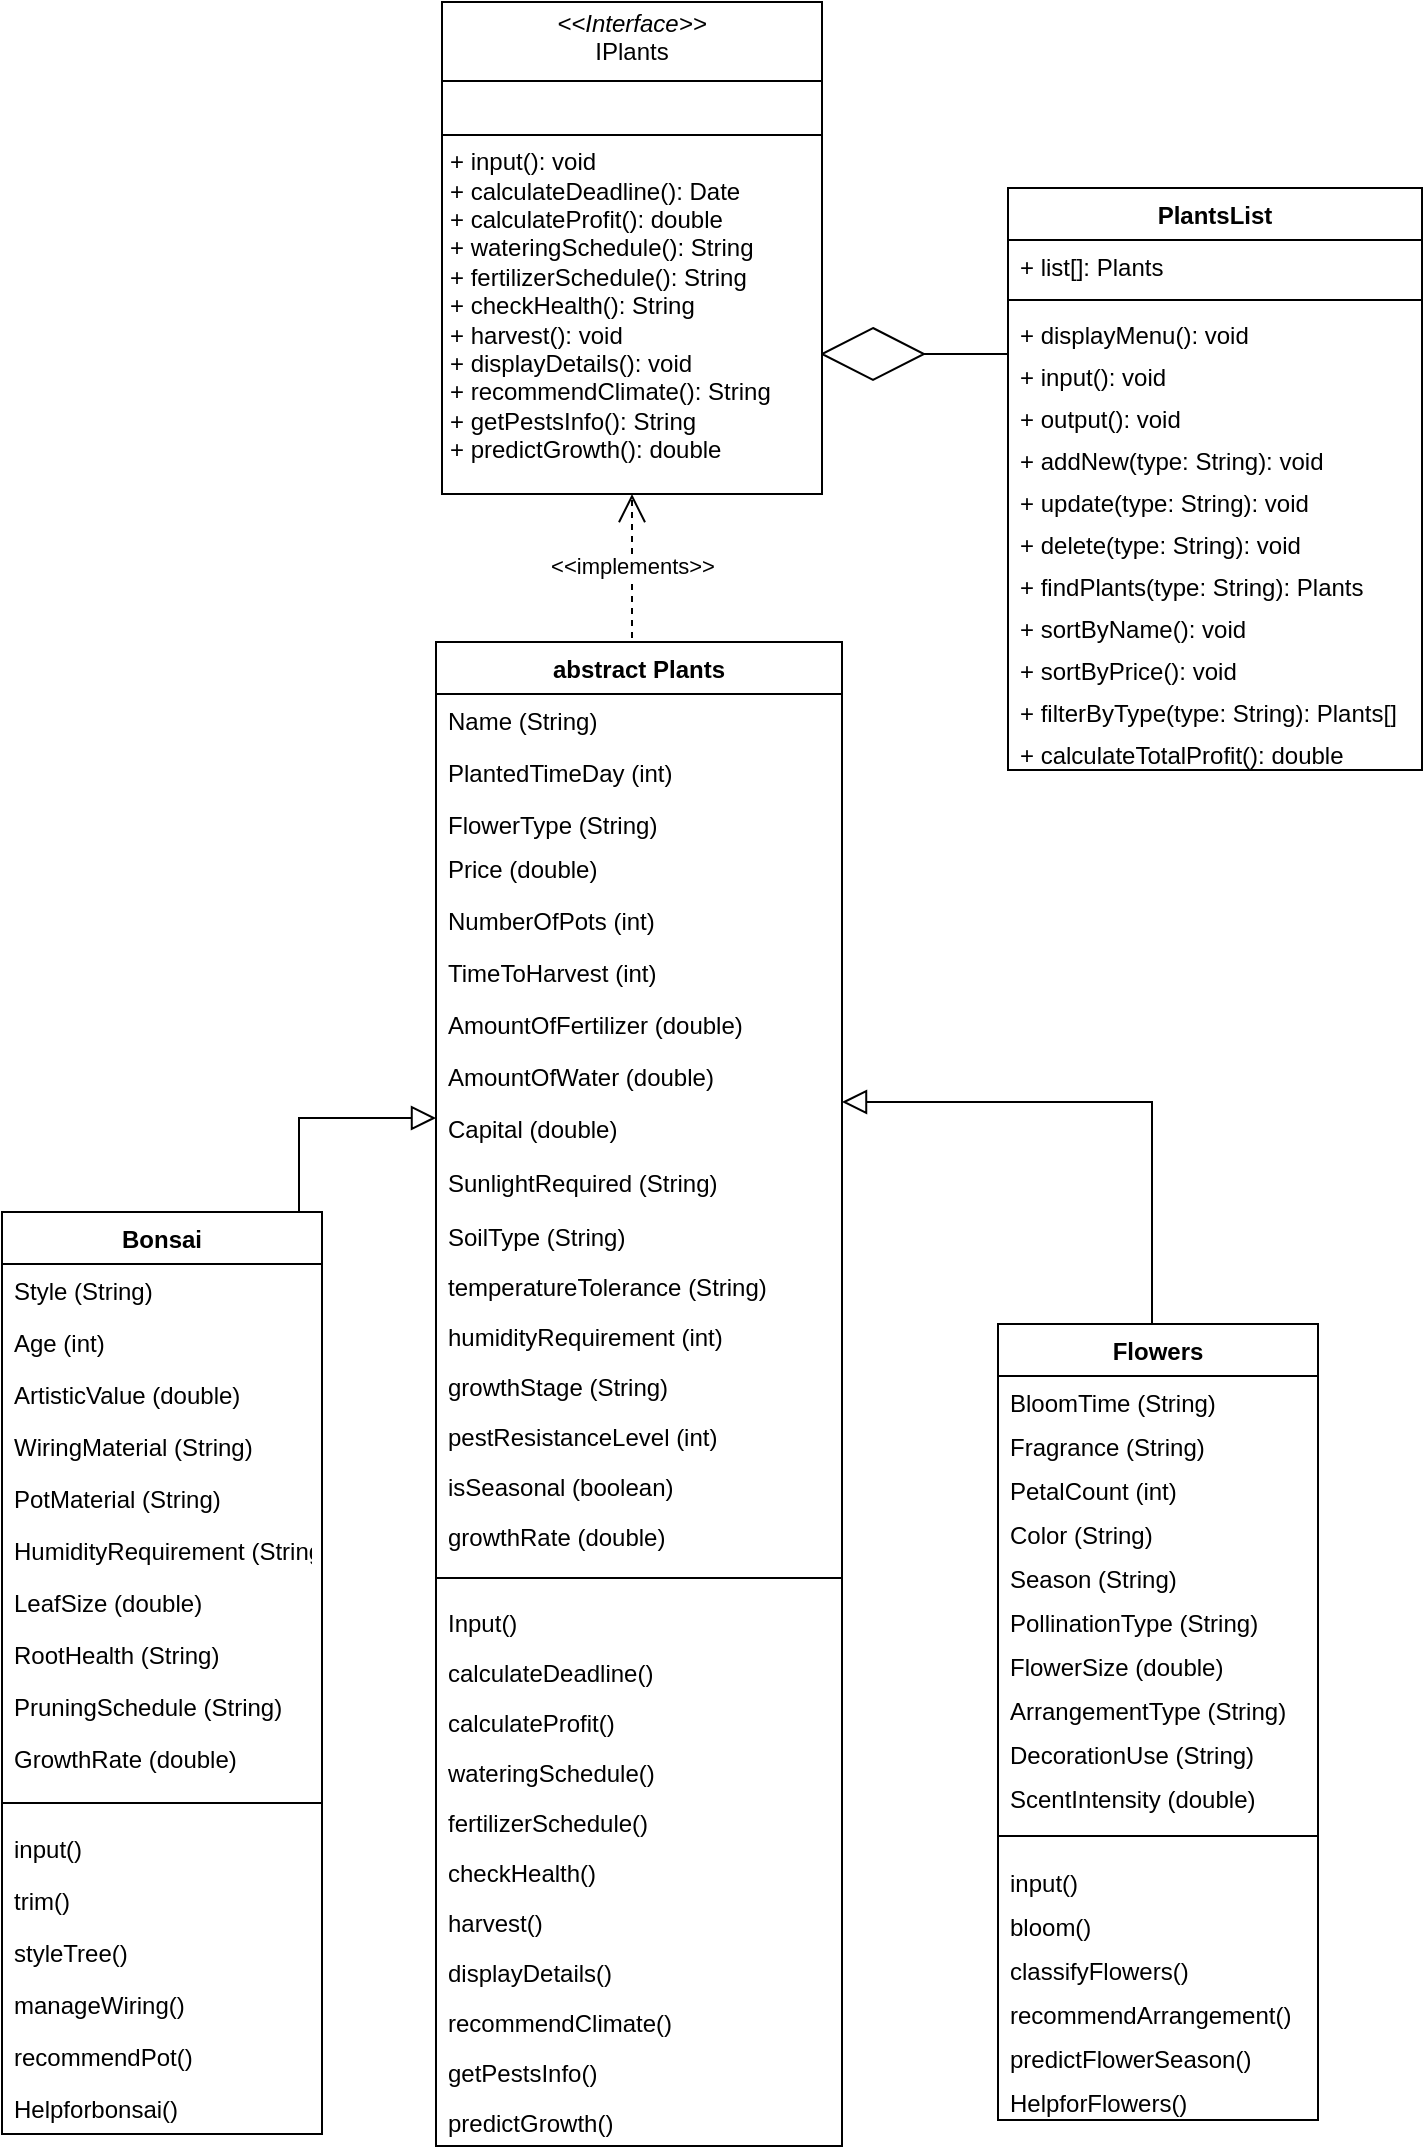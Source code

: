 <mxfile version="25.0.3">
  <diagram id="C5RBs43oDa-KdzZeNtuy" name="Page-1">
    <mxGraphModel dx="1434" dy="772" grid="0" gridSize="10" guides="1" tooltips="1" connect="1" arrows="1" fold="1" page="1" pageScale="1" pageWidth="827" pageHeight="1169" math="0" shadow="0">
      <root>
        <mxCell id="WIyWlLk6GJQsqaUBKTNV-0" />
        <mxCell id="WIyWlLk6GJQsqaUBKTNV-1" parent="WIyWlLk6GJQsqaUBKTNV-0" />
        <mxCell id="zkfFHV4jXpPFQw0GAbJ--0" value="abstract Plants" style="swimlane;fontStyle=1;align=center;verticalAlign=top;childLayout=stackLayout;horizontal=1;startSize=26;horizontalStack=0;resizeParent=1;resizeLast=0;collapsible=1;marginBottom=0;rounded=0;shadow=0;strokeWidth=1;" parent="WIyWlLk6GJQsqaUBKTNV-1" vertex="1">
          <mxGeometry x="323" y="329" width="203" height="752" as="geometry">
            <mxRectangle x="230" y="140" width="160" height="26" as="alternateBounds" />
          </mxGeometry>
        </mxCell>
        <mxCell id="zkfFHV4jXpPFQw0GAbJ--1" value="Name (String)" style="text;align=left;verticalAlign=top;spacingLeft=4;spacingRight=4;overflow=hidden;rotatable=0;points=[[0,0.5],[1,0.5]];portConstraint=eastwest;" parent="zkfFHV4jXpPFQw0GAbJ--0" vertex="1">
          <mxGeometry y="26" width="203" height="26" as="geometry" />
        </mxCell>
        <mxCell id="zkfFHV4jXpPFQw0GAbJ--2" value="PlantedTimeDay (int)" style="text;align=left;verticalAlign=top;spacingLeft=4;spacingRight=4;overflow=hidden;rotatable=0;points=[[0,0.5],[1,0.5]];portConstraint=eastwest;rounded=0;shadow=0;html=0;" parent="zkfFHV4jXpPFQw0GAbJ--0" vertex="1">
          <mxGeometry y="52" width="203" height="26" as="geometry" />
        </mxCell>
        <mxCell id="zkfFHV4jXpPFQw0GAbJ--3" value="FlowerType (String)" style="text;align=left;verticalAlign=top;spacingLeft=4;spacingRight=4;overflow=hidden;rotatable=0;points=[[0,0.5],[1,0.5]];portConstraint=eastwest;rounded=0;shadow=0;html=0;" parent="zkfFHV4jXpPFQw0GAbJ--0" vertex="1">
          <mxGeometry y="78" width="203" height="22" as="geometry" />
        </mxCell>
        <mxCell id="0blY4glMkXWYJb0Q8uVL-5" value="Price (double)" style="text;align=left;verticalAlign=top;spacingLeft=4;spacingRight=4;overflow=hidden;rotatable=0;points=[[0,0.5],[1,0.5]];portConstraint=eastwest;" parent="zkfFHV4jXpPFQw0GAbJ--0" vertex="1">
          <mxGeometry y="100" width="203" height="26" as="geometry" />
        </mxCell>
        <mxCell id="0blY4glMkXWYJb0Q8uVL-6" value="NumberOfPots (int)" style="text;align=left;verticalAlign=top;spacingLeft=4;spacingRight=4;overflow=hidden;rotatable=0;points=[[0,0.5],[1,0.5]];portConstraint=eastwest;" parent="zkfFHV4jXpPFQw0GAbJ--0" vertex="1">
          <mxGeometry y="126" width="203" height="26" as="geometry" />
        </mxCell>
        <mxCell id="zkfFHV4jXpPFQw0GAbJ--5" value="TimeToHarvest (int)" style="text;align=left;verticalAlign=top;spacingLeft=4;spacingRight=4;overflow=hidden;rotatable=0;points=[[0,0.5],[1,0.5]];portConstraint=eastwest;" parent="zkfFHV4jXpPFQw0GAbJ--0" vertex="1">
          <mxGeometry y="152" width="203" height="26" as="geometry" />
        </mxCell>
        <mxCell id="0blY4glMkXWYJb0Q8uVL-9" value="AmountOfFertilizer (double)" style="text;align=left;verticalAlign=top;spacingLeft=4;spacingRight=4;overflow=hidden;rotatable=0;points=[[0,0.5],[1,0.5]];portConstraint=eastwest;" parent="zkfFHV4jXpPFQw0GAbJ--0" vertex="1">
          <mxGeometry y="178" width="203" height="26" as="geometry" />
        </mxCell>
        <mxCell id="0blY4glMkXWYJb0Q8uVL-10" value="AmountOfWater (double)" style="text;align=left;verticalAlign=top;spacingLeft=4;spacingRight=4;overflow=hidden;rotatable=0;points=[[0,0.5],[1,0.5]];portConstraint=eastwest;" parent="zkfFHV4jXpPFQw0GAbJ--0" vertex="1">
          <mxGeometry y="204" width="203" height="26" as="geometry" />
        </mxCell>
        <mxCell id="0blY4glMkXWYJb0Q8uVL-11" value="Capital (double)" style="text;align=left;verticalAlign=top;spacingLeft=4;spacingRight=4;overflow=hidden;rotatable=0;points=[[0,0.5],[1,0.5]];portConstraint=eastwest;" parent="zkfFHV4jXpPFQw0GAbJ--0" vertex="1">
          <mxGeometry y="230" width="203" height="27" as="geometry" />
        </mxCell>
        <mxCell id="0blY4glMkXWYJb0Q8uVL-17" value="SunlightRequired (String)" style="text;align=left;verticalAlign=top;spacingLeft=4;spacingRight=4;overflow=hidden;rotatable=0;points=[[0,0.5],[1,0.5]];portConstraint=eastwest;" parent="zkfFHV4jXpPFQw0GAbJ--0" vertex="1">
          <mxGeometry y="257" width="203" height="27" as="geometry" />
        </mxCell>
        <mxCell id="0blY4glMkXWYJb0Q8uVL-18" value="SoilType (String)" style="text;align=left;verticalAlign=top;spacingLeft=4;spacingRight=4;overflow=hidden;rotatable=0;points=[[0,0.5],[1,0.5]];portConstraint=eastwest;" parent="zkfFHV4jXpPFQw0GAbJ--0" vertex="1">
          <mxGeometry y="284" width="203" height="25" as="geometry" />
        </mxCell>
        <mxCell id="3x6paTQ0wXQWtUtPh2AK-0" value="temperatureTolerance (String)" style="text;align=left;verticalAlign=top;spacingLeft=4;spacingRight=4;overflow=hidden;rotatable=0;points=[[0,0.5],[1,0.5]];portConstraint=eastwest;" parent="zkfFHV4jXpPFQw0GAbJ--0" vertex="1">
          <mxGeometry y="309" width="203" height="25" as="geometry" />
        </mxCell>
        <mxCell id="3x6paTQ0wXQWtUtPh2AK-1" value="humidityRequirement (int)" style="text;align=left;verticalAlign=top;spacingLeft=4;spacingRight=4;overflow=hidden;rotatable=0;points=[[0,0.5],[1,0.5]];portConstraint=eastwest;" parent="zkfFHV4jXpPFQw0GAbJ--0" vertex="1">
          <mxGeometry y="334" width="203" height="25" as="geometry" />
        </mxCell>
        <mxCell id="3x6paTQ0wXQWtUtPh2AK-2" value="growthStage (String)" style="text;align=left;verticalAlign=top;spacingLeft=4;spacingRight=4;overflow=hidden;rotatable=0;points=[[0,0.5],[1,0.5]];portConstraint=eastwest;" parent="zkfFHV4jXpPFQw0GAbJ--0" vertex="1">
          <mxGeometry y="359" width="203" height="25" as="geometry" />
        </mxCell>
        <mxCell id="3x6paTQ0wXQWtUtPh2AK-3" value="pestResistanceLevel (int)" style="text;align=left;verticalAlign=top;spacingLeft=4;spacingRight=4;overflow=hidden;rotatable=0;points=[[0,0.5],[1,0.5]];portConstraint=eastwest;" parent="zkfFHV4jXpPFQw0GAbJ--0" vertex="1">
          <mxGeometry y="384" width="203" height="25" as="geometry" />
        </mxCell>
        <mxCell id="3x6paTQ0wXQWtUtPh2AK-4" value="isSeasonal (boolean)" style="text;align=left;verticalAlign=top;spacingLeft=4;spacingRight=4;overflow=hidden;rotatable=0;points=[[0,0.5],[1,0.5]];portConstraint=eastwest;" parent="zkfFHV4jXpPFQw0GAbJ--0" vertex="1">
          <mxGeometry y="409" width="203" height="25" as="geometry" />
        </mxCell>
        <mxCell id="3x6paTQ0wXQWtUtPh2AK-5" value="growthRate (double)" style="text;align=left;verticalAlign=top;spacingLeft=4;spacingRight=4;overflow=hidden;rotatable=0;points=[[0,0.5],[1,0.5]];portConstraint=eastwest;" parent="zkfFHV4jXpPFQw0GAbJ--0" vertex="1">
          <mxGeometry y="434" width="203" height="25" as="geometry" />
        </mxCell>
        <mxCell id="zkfFHV4jXpPFQw0GAbJ--4" value="" style="line;html=1;strokeWidth=1;align=left;verticalAlign=middle;spacingTop=-1;spacingLeft=3;spacingRight=3;rotatable=1;labelPosition=right;points=[];portConstraint=eastwest;movable=1;resizable=1;deletable=1;editable=1;locked=0;connectable=1;" parent="zkfFHV4jXpPFQw0GAbJ--0" vertex="1">
          <mxGeometry y="459" width="203" height="18" as="geometry" />
        </mxCell>
        <mxCell id="0blY4glMkXWYJb0Q8uVL-40" value="Input()" style="text;align=left;verticalAlign=top;spacingLeft=4;spacingRight=4;overflow=hidden;rotatable=0;points=[[0,0.5],[1,0.5]];portConstraint=eastwest;" parent="zkfFHV4jXpPFQw0GAbJ--0" vertex="1">
          <mxGeometry y="477" width="203" height="25" as="geometry" />
        </mxCell>
        <mxCell id="0blY4glMkXWYJb0Q8uVL-19" value="calculateDeadline()" style="text;align=left;verticalAlign=top;spacingLeft=4;spacingRight=4;overflow=hidden;rotatable=0;points=[[0,0.5],[1,0.5]];portConstraint=eastwest;" parent="zkfFHV4jXpPFQw0GAbJ--0" vertex="1">
          <mxGeometry y="502" width="203" height="25" as="geometry" />
        </mxCell>
        <mxCell id="0blY4glMkXWYJb0Q8uVL-20" value="calculateProfit()" style="text;align=left;verticalAlign=top;spacingLeft=4;spacingRight=4;overflow=hidden;rotatable=0;points=[[0,0.5],[1,0.5]];portConstraint=eastwest;" parent="zkfFHV4jXpPFQw0GAbJ--0" vertex="1">
          <mxGeometry y="527" width="203" height="25" as="geometry" />
        </mxCell>
        <mxCell id="0blY4glMkXWYJb0Q8uVL-21" value="wateringSchedule()" style="text;align=left;verticalAlign=top;spacingLeft=4;spacingRight=4;overflow=hidden;rotatable=0;points=[[0,0.5],[1,0.5]];portConstraint=eastwest;" parent="zkfFHV4jXpPFQw0GAbJ--0" vertex="1">
          <mxGeometry y="552" width="203" height="25" as="geometry" />
        </mxCell>
        <mxCell id="0blY4glMkXWYJb0Q8uVL-22" value="fertilizerSchedule()" style="text;align=left;verticalAlign=top;spacingLeft=4;spacingRight=4;overflow=hidden;rotatable=0;points=[[0,0.5],[1,0.5]];portConstraint=eastwest;" parent="zkfFHV4jXpPFQw0GAbJ--0" vertex="1">
          <mxGeometry y="577" width="203" height="25" as="geometry" />
        </mxCell>
        <mxCell id="0blY4glMkXWYJb0Q8uVL-23" value="checkHealth()" style="text;align=left;verticalAlign=top;spacingLeft=4;spacingRight=4;overflow=hidden;rotatable=0;points=[[0,0.5],[1,0.5]];portConstraint=eastwest;" parent="zkfFHV4jXpPFQw0GAbJ--0" vertex="1">
          <mxGeometry y="602" width="203" height="25" as="geometry" />
        </mxCell>
        <mxCell id="0blY4glMkXWYJb0Q8uVL-24" value="harvest()" style="text;align=left;verticalAlign=top;spacingLeft=4;spacingRight=4;overflow=hidden;rotatable=0;points=[[0,0.5],[1,0.5]];portConstraint=eastwest;" parent="zkfFHV4jXpPFQw0GAbJ--0" vertex="1">
          <mxGeometry y="627" width="203" height="25" as="geometry" />
        </mxCell>
        <mxCell id="0blY4glMkXWYJb0Q8uVL-25" value="displayDetails()" style="text;align=left;verticalAlign=top;spacingLeft=4;spacingRight=4;overflow=hidden;rotatable=0;points=[[0,0.5],[1,0.5]];portConstraint=eastwest;" parent="zkfFHV4jXpPFQw0GAbJ--0" vertex="1">
          <mxGeometry y="652" width="203" height="25" as="geometry" />
        </mxCell>
        <mxCell id="0blY4glMkXWYJb0Q8uVL-26" value="recommendClimate()" style="text;align=left;verticalAlign=top;spacingLeft=4;spacingRight=4;overflow=hidden;rotatable=0;points=[[0,0.5],[1,0.5]];portConstraint=eastwest;" parent="zkfFHV4jXpPFQw0GAbJ--0" vertex="1">
          <mxGeometry y="677" width="203" height="25" as="geometry" />
        </mxCell>
        <mxCell id="0blY4glMkXWYJb0Q8uVL-27" value="getPestsInfo()" style="text;align=left;verticalAlign=top;spacingLeft=4;spacingRight=4;overflow=hidden;rotatable=0;points=[[0,0.5],[1,0.5]];portConstraint=eastwest;" parent="zkfFHV4jXpPFQw0GAbJ--0" vertex="1">
          <mxGeometry y="702" width="203" height="25" as="geometry" />
        </mxCell>
        <mxCell id="0blY4glMkXWYJb0Q8uVL-28" value="predictGrowth()" style="text;align=left;verticalAlign=top;spacingLeft=4;spacingRight=4;overflow=hidden;rotatable=0;points=[[0,0.5],[1,0.5]];portConstraint=eastwest;" parent="zkfFHV4jXpPFQw0GAbJ--0" vertex="1">
          <mxGeometry y="727" width="203" height="25" as="geometry" />
        </mxCell>
        <mxCell id="zkfFHV4jXpPFQw0GAbJ--6" value="Bonsai" style="swimlane;fontStyle=1;align=center;verticalAlign=top;childLayout=stackLayout;horizontal=1;startSize=26;horizontalStack=0;resizeParent=1;resizeLast=0;collapsible=1;marginBottom=0;rounded=0;shadow=0;strokeWidth=1;" parent="WIyWlLk6GJQsqaUBKTNV-1" vertex="1">
          <mxGeometry x="106" y="614" width="160" height="461" as="geometry">
            <mxRectangle x="130" y="380" width="160" height="26" as="alternateBounds" />
          </mxGeometry>
        </mxCell>
        <mxCell id="zkfFHV4jXpPFQw0GAbJ--7" value="Style (String)" style="text;align=left;verticalAlign=top;spacingLeft=4;spacingRight=4;overflow=hidden;rotatable=0;points=[[0,0.5],[1,0.5]];portConstraint=eastwest;" parent="zkfFHV4jXpPFQw0GAbJ--6" vertex="1">
          <mxGeometry y="26" width="160" height="26" as="geometry" />
        </mxCell>
        <mxCell id="zkfFHV4jXpPFQw0GAbJ--8" value="Age (int)" style="text;align=left;verticalAlign=top;spacingLeft=4;spacingRight=4;overflow=hidden;rotatable=0;points=[[0,0.5],[1,0.5]];portConstraint=eastwest;rounded=0;shadow=0;html=0;" parent="zkfFHV4jXpPFQw0GAbJ--6" vertex="1">
          <mxGeometry y="52" width="160" height="26" as="geometry" />
        </mxCell>
        <mxCell id="0blY4glMkXWYJb0Q8uVL-29" value="ArtisticValue (double)" style="text;align=left;verticalAlign=top;spacingLeft=4;spacingRight=4;overflow=hidden;rotatable=0;points=[[0,0.5],[1,0.5]];portConstraint=eastwest;rounded=0;shadow=0;html=0;" parent="zkfFHV4jXpPFQw0GAbJ--6" vertex="1">
          <mxGeometry y="78" width="160" height="26" as="geometry" />
        </mxCell>
        <mxCell id="0blY4glMkXWYJb0Q8uVL-31" value="WiringMaterial (String)" style="text;align=left;verticalAlign=top;spacingLeft=4;spacingRight=4;overflow=hidden;rotatable=0;points=[[0,0.5],[1,0.5]];portConstraint=eastwest;rounded=0;shadow=0;html=0;" parent="zkfFHV4jXpPFQw0GAbJ--6" vertex="1">
          <mxGeometry y="104" width="160" height="26" as="geometry" />
        </mxCell>
        <mxCell id="0blY4glMkXWYJb0Q8uVL-32" value="PotMaterial (String)" style="text;align=left;verticalAlign=top;spacingLeft=4;spacingRight=4;overflow=hidden;rotatable=0;points=[[0,0.5],[1,0.5]];portConstraint=eastwest;rounded=0;shadow=0;html=0;" parent="zkfFHV4jXpPFQw0GAbJ--6" vertex="1">
          <mxGeometry y="130" width="160" height="26" as="geometry" />
        </mxCell>
        <mxCell id="0blY4glMkXWYJb0Q8uVL-33" value="HumidityRequirement (String)" style="text;align=left;verticalAlign=top;spacingLeft=4;spacingRight=4;overflow=hidden;rotatable=0;points=[[0,0.5],[1,0.5]];portConstraint=eastwest;rounded=0;shadow=0;html=0;" parent="zkfFHV4jXpPFQw0GAbJ--6" vertex="1">
          <mxGeometry y="156" width="160" height="26" as="geometry" />
        </mxCell>
        <mxCell id="0blY4glMkXWYJb0Q8uVL-34" value="LeafSize (double)" style="text;align=left;verticalAlign=top;spacingLeft=4;spacingRight=4;overflow=hidden;rotatable=0;points=[[0,0.5],[1,0.5]];portConstraint=eastwest;rounded=0;shadow=0;html=0;" parent="zkfFHV4jXpPFQw0GAbJ--6" vertex="1">
          <mxGeometry y="182" width="160" height="26" as="geometry" />
        </mxCell>
        <mxCell id="0blY4glMkXWYJb0Q8uVL-35" value="RootHealth (String)" style="text;align=left;verticalAlign=top;spacingLeft=4;spacingRight=4;overflow=hidden;rotatable=0;points=[[0,0.5],[1,0.5]];portConstraint=eastwest;rounded=0;shadow=0;html=0;" parent="zkfFHV4jXpPFQw0GAbJ--6" vertex="1">
          <mxGeometry y="208" width="160" height="26" as="geometry" />
        </mxCell>
        <mxCell id="0blY4glMkXWYJb0Q8uVL-37" value="PruningSchedule (String)" style="text;align=left;verticalAlign=top;spacingLeft=4;spacingRight=4;overflow=hidden;rotatable=0;points=[[0,0.5],[1,0.5]];portConstraint=eastwest;rounded=0;shadow=0;html=0;" parent="zkfFHV4jXpPFQw0GAbJ--6" vertex="1">
          <mxGeometry y="234" width="160" height="26" as="geometry" />
        </mxCell>
        <mxCell id="0blY4glMkXWYJb0Q8uVL-36" value="GrowthRate (double)" style="text;align=left;verticalAlign=top;spacingLeft=4;spacingRight=4;overflow=hidden;rotatable=0;points=[[0,0.5],[1,0.5]];portConstraint=eastwest;rounded=0;shadow=0;html=0;" parent="zkfFHV4jXpPFQw0GAbJ--6" vertex="1">
          <mxGeometry y="260" width="160" height="26" as="geometry" />
        </mxCell>
        <mxCell id="zkfFHV4jXpPFQw0GAbJ--9" value="" style="line;html=1;strokeWidth=1;align=left;verticalAlign=middle;spacingTop=-1;spacingLeft=3;spacingRight=3;rotatable=0;labelPosition=right;points=[];portConstraint=eastwest;" parent="zkfFHV4jXpPFQw0GAbJ--6" vertex="1">
          <mxGeometry y="286" width="160" height="19" as="geometry" />
        </mxCell>
        <mxCell id="0blY4glMkXWYJb0Q8uVL-95" value="input()" style="text;align=left;verticalAlign=top;spacingLeft=4;spacingRight=4;overflow=hidden;rotatable=0;points=[[0,0.5],[1,0.5]];portConstraint=eastwest;rounded=0;shadow=0;html=0;" parent="zkfFHV4jXpPFQw0GAbJ--6" vertex="1">
          <mxGeometry y="305" width="160" height="26" as="geometry" />
        </mxCell>
        <mxCell id="0blY4glMkXWYJb0Q8uVL-30" value="trim()" style="text;align=left;verticalAlign=top;spacingLeft=4;spacingRight=4;overflow=hidden;rotatable=0;points=[[0,0.5],[1,0.5]];portConstraint=eastwest;rounded=0;shadow=0;html=0;" parent="zkfFHV4jXpPFQw0GAbJ--6" vertex="1">
          <mxGeometry y="331" width="160" height="26" as="geometry" />
        </mxCell>
        <mxCell id="0blY4glMkXWYJb0Q8uVL-94" value="styleTree()" style="text;align=left;verticalAlign=top;spacingLeft=4;spacingRight=4;overflow=hidden;rotatable=0;points=[[0,0.5],[1,0.5]];portConstraint=eastwest;rounded=0;shadow=0;html=0;" parent="zkfFHV4jXpPFQw0GAbJ--6" vertex="1">
          <mxGeometry y="357" width="160" height="26" as="geometry" />
        </mxCell>
        <mxCell id="0blY4glMkXWYJb0Q8uVL-38" value="manageWiring()" style="text;align=left;verticalAlign=top;spacingLeft=4;spacingRight=4;overflow=hidden;rotatable=0;points=[[0,0.5],[1,0.5]];portConstraint=eastwest;" parent="zkfFHV4jXpPFQw0GAbJ--6" vertex="1">
          <mxGeometry y="383" width="160" height="26" as="geometry" />
        </mxCell>
        <mxCell id="zkfFHV4jXpPFQw0GAbJ--11" value="recommendPot()" style="text;align=left;verticalAlign=top;spacingLeft=4;spacingRight=4;overflow=hidden;rotatable=0;points=[[0,0.5],[1,0.5]];portConstraint=eastwest;" parent="zkfFHV4jXpPFQw0GAbJ--6" vertex="1">
          <mxGeometry y="409" width="160" height="26" as="geometry" />
        </mxCell>
        <mxCell id="0blY4glMkXWYJb0Q8uVL-39" value="Helpforbonsai()" style="text;align=left;verticalAlign=top;spacingLeft=4;spacingRight=4;overflow=hidden;rotatable=0;points=[[0,0.5],[1,0.5]];portConstraint=eastwest;" parent="zkfFHV4jXpPFQw0GAbJ--6" vertex="1">
          <mxGeometry y="435" width="160" height="26" as="geometry" />
        </mxCell>
        <mxCell id="zkfFHV4jXpPFQw0GAbJ--12" value="" style="endArrow=block;endSize=10;endFill=0;shadow=0;strokeWidth=1;rounded=0;edgeStyle=elbowEdgeStyle;entryX=-0.006;entryY=-0.04;entryDx=0;entryDy=0;entryPerimeter=0;exitX=0.5;exitY=0;exitDx=0;exitDy=0;" parent="WIyWlLk6GJQsqaUBKTNV-1" edge="1" source="zkfFHV4jXpPFQw0GAbJ--6">
          <mxGeometry width="160" relative="1" as="geometry">
            <mxPoint x="184" y="609" as="sourcePoint" />
            <mxPoint x="323.002" y="567" as="targetPoint" />
          </mxGeometry>
        </mxCell>
        <mxCell id="zkfFHV4jXpPFQw0GAbJ--13" value="Flowers" style="swimlane;fontStyle=1;align=center;verticalAlign=top;childLayout=stackLayout;horizontal=1;startSize=26;horizontalStack=0;resizeParent=1;resizeLast=0;collapsible=1;marginBottom=0;rounded=0;shadow=0;strokeWidth=1;" parent="WIyWlLk6GJQsqaUBKTNV-1" vertex="1">
          <mxGeometry x="604" y="670" width="160" height="398" as="geometry">
            <mxRectangle x="340" y="380" width="170" height="26" as="alternateBounds" />
          </mxGeometry>
        </mxCell>
        <mxCell id="0blY4glMkXWYJb0Q8uVL-41" value="BloomTime (String)" style="text;align=left;verticalAlign=top;spacingLeft=4;spacingRight=4;overflow=hidden;rotatable=0;points=[[0,0.5],[1,0.5]];portConstraint=eastwest;" parent="zkfFHV4jXpPFQw0GAbJ--13" vertex="1">
          <mxGeometry y="26" width="160" height="22" as="geometry" />
        </mxCell>
        <mxCell id="0blY4glMkXWYJb0Q8uVL-78" value="Fragrance (String)" style="text;align=left;verticalAlign=top;spacingLeft=4;spacingRight=4;overflow=hidden;rotatable=0;points=[[0,0.5],[1,0.5]];portConstraint=eastwest;" parent="zkfFHV4jXpPFQw0GAbJ--13" vertex="1">
          <mxGeometry y="48" width="160" height="22" as="geometry" />
        </mxCell>
        <mxCell id="0blY4glMkXWYJb0Q8uVL-79" value="PetalCount (int)" style="text;align=left;verticalAlign=top;spacingLeft=4;spacingRight=4;overflow=hidden;rotatable=0;points=[[0,0.5],[1,0.5]];portConstraint=eastwest;" parent="zkfFHV4jXpPFQw0GAbJ--13" vertex="1">
          <mxGeometry y="70" width="160" height="22" as="geometry" />
        </mxCell>
        <mxCell id="0blY4glMkXWYJb0Q8uVL-80" value="Color (String)" style="text;align=left;verticalAlign=top;spacingLeft=4;spacingRight=4;overflow=hidden;rotatable=0;points=[[0,0.5],[1,0.5]];portConstraint=eastwest;" parent="zkfFHV4jXpPFQw0GAbJ--13" vertex="1">
          <mxGeometry y="92" width="160" height="22" as="geometry" />
        </mxCell>
        <mxCell id="0blY4glMkXWYJb0Q8uVL-81" value="Season (String)" style="text;align=left;verticalAlign=top;spacingLeft=4;spacingRight=4;overflow=hidden;rotatable=0;points=[[0,0.5],[1,0.5]];portConstraint=eastwest;" parent="zkfFHV4jXpPFQw0GAbJ--13" vertex="1">
          <mxGeometry y="114" width="160" height="22" as="geometry" />
        </mxCell>
        <mxCell id="0blY4glMkXWYJb0Q8uVL-82" value="PollinationType (String)" style="text;align=left;verticalAlign=top;spacingLeft=4;spacingRight=4;overflow=hidden;rotatable=0;points=[[0,0.5],[1,0.5]];portConstraint=eastwest;" parent="zkfFHV4jXpPFQw0GAbJ--13" vertex="1">
          <mxGeometry y="136" width="160" height="22" as="geometry" />
        </mxCell>
        <mxCell id="0blY4glMkXWYJb0Q8uVL-83" value="FlowerSize (double)" style="text;align=left;verticalAlign=top;spacingLeft=4;spacingRight=4;overflow=hidden;rotatable=0;points=[[0,0.5],[1,0.5]];portConstraint=eastwest;" parent="zkfFHV4jXpPFQw0GAbJ--13" vertex="1">
          <mxGeometry y="158" width="160" height="22" as="geometry" />
        </mxCell>
        <mxCell id="0blY4glMkXWYJb0Q8uVL-84" value="ArrangementType (String)" style="text;align=left;verticalAlign=top;spacingLeft=4;spacingRight=4;overflow=hidden;rotatable=0;points=[[0,0.5],[1,0.5]];portConstraint=eastwest;fontStyle=0" parent="zkfFHV4jXpPFQw0GAbJ--13" vertex="1">
          <mxGeometry y="180" width="160" height="22" as="geometry" />
        </mxCell>
        <mxCell id="0blY4glMkXWYJb0Q8uVL-85" value="DecorationUse (String)" style="text;align=left;verticalAlign=top;spacingLeft=4;spacingRight=4;overflow=hidden;rotatable=0;points=[[0,0.5],[1,0.5]];portConstraint=eastwest;" parent="zkfFHV4jXpPFQw0GAbJ--13" vertex="1">
          <mxGeometry y="202" width="160" height="22" as="geometry" />
        </mxCell>
        <mxCell id="0blY4glMkXWYJb0Q8uVL-86" value="ScentIntensity (double)" style="text;align=left;verticalAlign=top;spacingLeft=4;spacingRight=4;overflow=hidden;rotatable=0;points=[[0,0.5],[1,0.5]];portConstraint=eastwest;" parent="zkfFHV4jXpPFQw0GAbJ--13" vertex="1">
          <mxGeometry y="224" width="160" height="22" as="geometry" />
        </mxCell>
        <mxCell id="0blY4glMkXWYJb0Q8uVL-13" value="" style="line;html=1;strokeWidth=1;align=left;verticalAlign=middle;spacingTop=-1;spacingLeft=3;spacingRight=3;rotatable=0;labelPosition=right;points=[];portConstraint=eastwest;" parent="zkfFHV4jXpPFQw0GAbJ--13" vertex="1">
          <mxGeometry y="246" width="160" height="20" as="geometry" />
        </mxCell>
        <mxCell id="0blY4glMkXWYJb0Q8uVL-96" value="input()" style="text;align=left;verticalAlign=top;spacingLeft=4;spacingRight=4;overflow=hidden;rotatable=0;points=[[0,0.5],[1,0.5]];portConstraint=eastwest;" parent="zkfFHV4jXpPFQw0GAbJ--13" vertex="1">
          <mxGeometry y="266" width="160" height="22" as="geometry" />
        </mxCell>
        <mxCell id="0blY4glMkXWYJb0Q8uVL-87" value="bloom()" style="text;align=left;verticalAlign=top;spacingLeft=4;spacingRight=4;overflow=hidden;rotatable=0;points=[[0,0.5],[1,0.5]];portConstraint=eastwest;" parent="zkfFHV4jXpPFQw0GAbJ--13" vertex="1">
          <mxGeometry y="288" width="160" height="22" as="geometry" />
        </mxCell>
        <mxCell id="0blY4glMkXWYJb0Q8uVL-88" value="classifyFlowers()" style="text;align=left;verticalAlign=top;spacingLeft=4;spacingRight=4;overflow=hidden;rotatable=0;points=[[0,0.5],[1,0.5]];portConstraint=eastwest;" parent="zkfFHV4jXpPFQw0GAbJ--13" vertex="1">
          <mxGeometry y="310" width="160" height="22" as="geometry" />
        </mxCell>
        <mxCell id="0blY4glMkXWYJb0Q8uVL-89" value="recommendArrangement()" style="text;align=left;verticalAlign=top;spacingLeft=4;spacingRight=4;overflow=hidden;rotatable=0;points=[[0,0.5],[1,0.5]];portConstraint=eastwest;" parent="zkfFHV4jXpPFQw0GAbJ--13" vertex="1">
          <mxGeometry y="332" width="160" height="22" as="geometry" />
        </mxCell>
        <mxCell id="0blY4glMkXWYJb0Q8uVL-90" value="predictFlowerSeason()" style="text;align=left;verticalAlign=top;spacingLeft=4;spacingRight=4;overflow=hidden;rotatable=0;points=[[0,0.5],[1,0.5]];portConstraint=eastwest;" parent="zkfFHV4jXpPFQw0GAbJ--13" vertex="1">
          <mxGeometry y="354" width="160" height="22" as="geometry" />
        </mxCell>
        <mxCell id="0blY4glMkXWYJb0Q8uVL-91" value="HelpforFlowers()" style="text;align=left;verticalAlign=top;spacingLeft=4;spacingRight=4;overflow=hidden;rotatable=0;points=[[0,0.5],[1,0.5]];portConstraint=eastwest;" parent="zkfFHV4jXpPFQw0GAbJ--13" vertex="1">
          <mxGeometry y="376" width="160" height="22" as="geometry" />
        </mxCell>
        <mxCell id="zkfFHV4jXpPFQw0GAbJ--16" value="" style="endArrow=block;endSize=10;endFill=0;shadow=0;strokeWidth=1;rounded=0;curved=0;edgeStyle=elbowEdgeStyle;elbow=vertical;" parent="WIyWlLk6GJQsqaUBKTNV-1" source="zkfFHV4jXpPFQw0GAbJ--13" target="zkfFHV4jXpPFQw0GAbJ--0" edge="1">
          <mxGeometry width="160" relative="1" as="geometry">
            <mxPoint x="210" y="373" as="sourcePoint" />
            <mxPoint x="310" y="271" as="targetPoint" />
            <Array as="points">
              <mxPoint x="681" y="559" />
              <mxPoint x="390" y="560" />
              <mxPoint x="470" y="580" />
              <mxPoint x="370" y="280" />
              <mxPoint x="570" y="300" />
              <mxPoint x="590" y="280" />
            </Array>
          </mxGeometry>
        </mxCell>
        <mxCell id="Ybo_ENYcVTtbTQf1D7RX-0" value="" style="rhombus;whiteSpace=wrap;html=1;" vertex="1" parent="WIyWlLk6GJQsqaUBKTNV-1">
          <mxGeometry x="516" y="172" width="51" height="26" as="geometry" />
        </mxCell>
        <mxCell id="Ybo_ENYcVTtbTQf1D7RX-7" value="" style="endArrow=none;html=1;rounded=0;exitX=1;exitY=0.5;exitDx=0;exitDy=0;entryX=0;entryY=1.095;entryDx=0;entryDy=0;entryPerimeter=0;" edge="1" parent="WIyWlLk6GJQsqaUBKTNV-1" source="Ybo_ENYcVTtbTQf1D7RX-0" target="Ybo_ENYcVTtbTQf1D7RX-11">
          <mxGeometry width="50" height="50" relative="1" as="geometry">
            <mxPoint x="571" y="142" as="sourcePoint" />
            <mxPoint x="651" y="145" as="targetPoint" />
          </mxGeometry>
        </mxCell>
        <mxCell id="Ybo_ENYcVTtbTQf1D7RX-8" value="PlantsList" style="swimlane;fontStyle=1;align=center;verticalAlign=top;childLayout=stackLayout;horizontal=1;startSize=26;horizontalStack=0;resizeParent=1;resizeParentMax=0;resizeLast=0;collapsible=1;marginBottom=0;whiteSpace=wrap;html=1;" vertex="1" parent="WIyWlLk6GJQsqaUBKTNV-1">
          <mxGeometry x="609" y="102" width="207" height="291" as="geometry" />
        </mxCell>
        <mxCell id="Ybo_ENYcVTtbTQf1D7RX-9" value="+ list[]: Plants" style="text;strokeColor=none;fillColor=none;align=left;verticalAlign=top;spacingLeft=4;spacingRight=4;overflow=hidden;rotatable=0;points=[[0,0.5],[1,0.5]];portConstraint=eastwest;whiteSpace=wrap;html=1;" vertex="1" parent="Ybo_ENYcVTtbTQf1D7RX-8">
          <mxGeometry y="26" width="207" height="26" as="geometry" />
        </mxCell>
        <mxCell id="Ybo_ENYcVTtbTQf1D7RX-10" value="" style="line;strokeWidth=1;fillColor=none;align=left;verticalAlign=middle;spacingTop=-1;spacingLeft=3;spacingRight=3;rotatable=0;labelPosition=right;points=[];portConstraint=eastwest;strokeColor=inherit;" vertex="1" parent="Ybo_ENYcVTtbTQf1D7RX-8">
          <mxGeometry y="52" width="207" height="8" as="geometry" />
        </mxCell>
        <mxCell id="Ybo_ENYcVTtbTQf1D7RX-11" value="+&amp;nbsp;displayMenu(): void" style="text;strokeColor=none;fillColor=none;align=left;verticalAlign=top;spacingLeft=4;spacingRight=4;overflow=hidden;rotatable=0;points=[[0,0.5],[1,0.5]];portConstraint=eastwest;whiteSpace=wrap;html=1;" vertex="1" parent="Ybo_ENYcVTtbTQf1D7RX-8">
          <mxGeometry y="60" width="207" height="21" as="geometry" />
        </mxCell>
        <mxCell id="Ybo_ENYcVTtbTQf1D7RX-12" value="+&amp;nbsp;input(): void" style="text;strokeColor=none;fillColor=none;align=left;verticalAlign=top;spacingLeft=4;spacingRight=4;overflow=hidden;rotatable=0;points=[[0,0.5],[1,0.5]];portConstraint=eastwest;whiteSpace=wrap;html=1;" vertex="1" parent="Ybo_ENYcVTtbTQf1D7RX-8">
          <mxGeometry y="81" width="207" height="21" as="geometry" />
        </mxCell>
        <mxCell id="Ybo_ENYcVTtbTQf1D7RX-13" value="+&amp;nbsp;output(): void" style="text;strokeColor=none;fillColor=none;align=left;verticalAlign=top;spacingLeft=4;spacingRight=4;overflow=hidden;rotatable=0;points=[[0,0.5],[1,0.5]];portConstraint=eastwest;whiteSpace=wrap;html=1;" vertex="1" parent="Ybo_ENYcVTtbTQf1D7RX-8">
          <mxGeometry y="102" width="207" height="21" as="geometry" />
        </mxCell>
        <mxCell id="Ybo_ENYcVTtbTQf1D7RX-14" value="+&amp;nbsp;addNew(type: String): void" style="text;strokeColor=none;fillColor=none;align=left;verticalAlign=top;spacingLeft=4;spacingRight=4;overflow=hidden;rotatable=0;points=[[0,0.5],[1,0.5]];portConstraint=eastwest;whiteSpace=wrap;html=1;" vertex="1" parent="Ybo_ENYcVTtbTQf1D7RX-8">
          <mxGeometry y="123" width="207" height="21" as="geometry" />
        </mxCell>
        <mxCell id="Ybo_ENYcVTtbTQf1D7RX-15" value="+ update(type: String): void" style="text;strokeColor=none;fillColor=none;align=left;verticalAlign=top;spacingLeft=4;spacingRight=4;overflow=hidden;rotatable=0;points=[[0,0.5],[1,0.5]];portConstraint=eastwest;whiteSpace=wrap;html=1;" vertex="1" parent="Ybo_ENYcVTtbTQf1D7RX-8">
          <mxGeometry y="144" width="207" height="21" as="geometry" />
        </mxCell>
        <mxCell id="Ybo_ENYcVTtbTQf1D7RX-16" value="+ delete(type: String): void" style="text;strokeColor=none;fillColor=none;align=left;verticalAlign=top;spacingLeft=4;spacingRight=4;overflow=hidden;rotatable=0;points=[[0,0.5],[1,0.5]];portConstraint=eastwest;whiteSpace=wrap;html=1;" vertex="1" parent="Ybo_ENYcVTtbTQf1D7RX-8">
          <mxGeometry y="165" width="207" height="21" as="geometry" />
        </mxCell>
        <mxCell id="Ybo_ENYcVTtbTQf1D7RX-17" value="+ findPlants(type: String): Plants" style="text;strokeColor=none;fillColor=none;align=left;verticalAlign=top;spacingLeft=4;spacingRight=4;overflow=hidden;rotatable=0;points=[[0,0.5],[1,0.5]];portConstraint=eastwest;whiteSpace=wrap;html=1;" vertex="1" parent="Ybo_ENYcVTtbTQf1D7RX-8">
          <mxGeometry y="186" width="207" height="21" as="geometry" />
        </mxCell>
        <mxCell id="Ybo_ENYcVTtbTQf1D7RX-18" value="+ sortByName(): void" style="text;strokeColor=none;fillColor=none;align=left;verticalAlign=top;spacingLeft=4;spacingRight=4;overflow=hidden;rotatable=0;points=[[0,0.5],[1,0.5]];portConstraint=eastwest;whiteSpace=wrap;html=1;" vertex="1" parent="Ybo_ENYcVTtbTQf1D7RX-8">
          <mxGeometry y="207" width="207" height="21" as="geometry" />
        </mxCell>
        <mxCell id="Ybo_ENYcVTtbTQf1D7RX-19" value="+ sortByPrice(): void" style="text;strokeColor=none;fillColor=none;align=left;verticalAlign=top;spacingLeft=4;spacingRight=4;overflow=hidden;rotatable=0;points=[[0,0.5],[1,0.5]];portConstraint=eastwest;whiteSpace=wrap;html=1;" vertex="1" parent="Ybo_ENYcVTtbTQf1D7RX-8">
          <mxGeometry y="228" width="207" height="21" as="geometry" />
        </mxCell>
        <mxCell id="Ybo_ENYcVTtbTQf1D7RX-20" value="+ filterByType(type: String): Plants[]" style="text;strokeColor=none;fillColor=none;align=left;verticalAlign=top;spacingLeft=4;spacingRight=4;overflow=hidden;rotatable=0;points=[[0,0.5],[1,0.5]];portConstraint=eastwest;whiteSpace=wrap;html=1;" vertex="1" parent="Ybo_ENYcVTtbTQf1D7RX-8">
          <mxGeometry y="249" width="207" height="21" as="geometry" />
        </mxCell>
        <mxCell id="Ybo_ENYcVTtbTQf1D7RX-21" value="+ calculateTotalProfit(): double" style="text;strokeColor=none;fillColor=none;align=left;verticalAlign=top;spacingLeft=4;spacingRight=4;overflow=hidden;rotatable=0;points=[[0,0.5],[1,0.5]];portConstraint=eastwest;whiteSpace=wrap;html=1;" vertex="1" parent="Ybo_ENYcVTtbTQf1D7RX-8">
          <mxGeometry y="270" width="207" height="21" as="geometry" />
        </mxCell>
        <mxCell id="Ybo_ENYcVTtbTQf1D7RX-32" value="&lt;p style=&quot;margin:0px;margin-top:4px;text-align:center;&quot;&gt;&lt;i&gt;&amp;lt;&amp;lt;Interface&amp;gt;&amp;gt;&lt;/i&gt;&lt;br&gt;IPlants&lt;/p&gt;&lt;hr size=&quot;1&quot; style=&quot;border-style:solid;&quot;&gt;&lt;p style=&quot;margin:0px;margin-left:4px;&quot;&gt;&lt;br&gt;&lt;/p&gt;&lt;hr size=&quot;1&quot; style=&quot;border-style:solid;&quot;&gt;&lt;p style=&quot;margin:0px;margin-left:4px;&quot;&gt;+ input(): void&lt;/p&gt;&lt;p style=&quot;margin:0px;margin-left:4px;&quot;&gt;+ calculateDeadline(): Date&lt;/p&gt;&lt;p style=&quot;margin:0px;margin-left:4px;&quot;&gt;+ calculateProfit(): double&amp;nbsp;&lt;/p&gt;&lt;p style=&quot;margin:0px;margin-left:4px;&quot;&gt;+ wateringSchedule(): String&amp;nbsp;&lt;/p&gt;&lt;p style=&quot;margin:0px;margin-left:4px;&quot;&gt;+ fertilizerSchedule(): String&amp;nbsp;&lt;/p&gt;&lt;p style=&quot;margin:0px;margin-left:4px;&quot;&gt;+ checkHealth(): String&amp;nbsp;&lt;/p&gt;&lt;p style=&quot;margin:0px;margin-left:4px;&quot;&gt;+ harvest(): void&amp;nbsp;&lt;/p&gt;&lt;p style=&quot;margin:0px;margin-left:4px;&quot;&gt;+ displayDetails(): void&amp;nbsp;&lt;/p&gt;&lt;p style=&quot;margin:0px;margin-left:4px;&quot;&gt;+ recommendClimate(): String&amp;nbsp;&lt;/p&gt;&lt;p style=&quot;margin:0px;margin-left:4px;&quot;&gt;+ getPestsInfo(): String&amp;nbsp;&lt;/p&gt;&lt;p style=&quot;margin:0px;margin-left:4px;&quot;&gt;+ predictGrowth(): double&lt;/p&gt;" style="verticalAlign=top;align=left;overflow=fill;html=1;whiteSpace=wrap;" vertex="1" parent="WIyWlLk6GJQsqaUBKTNV-1">
          <mxGeometry x="326" y="9" width="190" height="246" as="geometry" />
        </mxCell>
        <mxCell id="Ybo_ENYcVTtbTQf1D7RX-35" value="&amp;lt;&amp;lt;implements&amp;gt;&amp;gt;" style="endArrow=open;endSize=12;dashed=1;html=1;rounded=0;entryX=0.5;entryY=1;entryDx=0;entryDy=0;" edge="1" parent="WIyWlLk6GJQsqaUBKTNV-1" target="Ybo_ENYcVTtbTQf1D7RX-32">
          <mxGeometry width="160" relative="1" as="geometry">
            <mxPoint x="421" y="327" as="sourcePoint" />
            <mxPoint x="496" y="382" as="targetPoint" />
          </mxGeometry>
        </mxCell>
      </root>
    </mxGraphModel>
  </diagram>
</mxfile>
